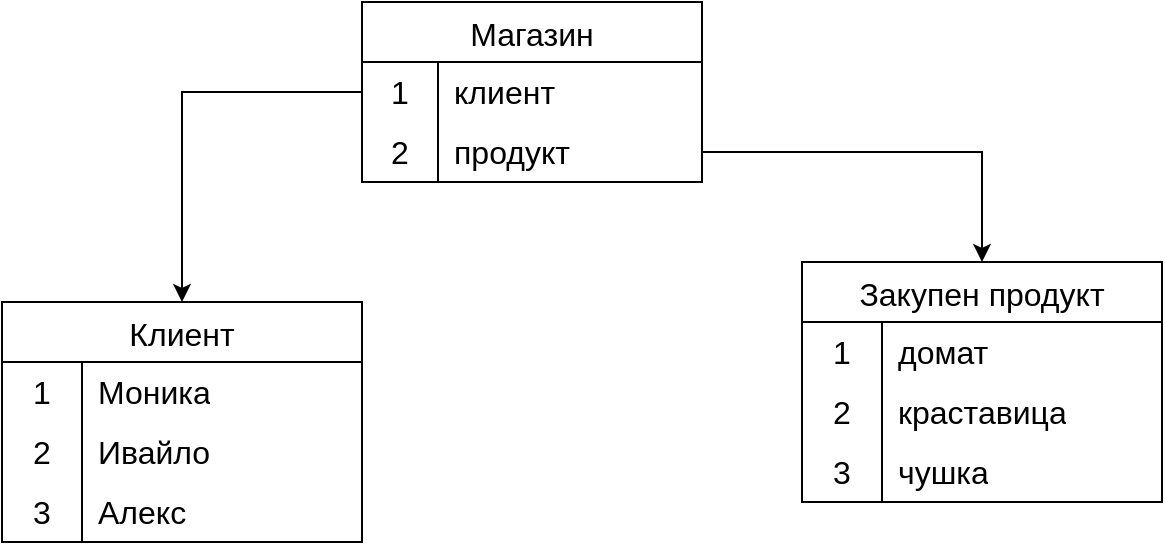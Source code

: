 <mxfile version="22.0.0" type="github">
  <diagram name="Page-1" id="6DZFyeniljRKu9BXdgY_">
    <mxGraphModel dx="794" dy="726" grid="1" gridSize="10" guides="1" tooltips="1" connect="1" arrows="1" fold="1" page="1" pageScale="1" pageWidth="850" pageHeight="1100" math="0" shadow="0">
      <root>
        <mxCell id="0" />
        <mxCell id="1" parent="0" />
        <mxCell id="4p4aSeuLedbJNxYEJYjC-28" value="Закупен продукт" style="shape=table;startSize=30;container=1;collapsible=0;childLayout=tableLayout;fixedRows=1;rowLines=0;fontStyle=0;strokeColor=default;fontSize=16;" vertex="1" parent="1">
          <mxGeometry x="540" y="340" width="180" height="120" as="geometry" />
        </mxCell>
        <mxCell id="4p4aSeuLedbJNxYEJYjC-29" value="" style="shape=tableRow;horizontal=0;startSize=0;swimlaneHead=0;swimlaneBody=0;top=0;left=0;bottom=0;right=0;collapsible=0;dropTarget=0;fillColor=none;points=[[0,0.5],[1,0.5]];portConstraint=eastwest;strokeColor=inherit;fontSize=16;" vertex="1" parent="4p4aSeuLedbJNxYEJYjC-28">
          <mxGeometry y="30" width="180" height="30" as="geometry" />
        </mxCell>
        <mxCell id="4p4aSeuLedbJNxYEJYjC-30" value="1" style="shape=partialRectangle;html=1;whiteSpace=wrap;connectable=0;fillColor=none;top=0;left=0;bottom=0;right=0;overflow=hidden;pointerEvents=1;strokeColor=inherit;fontSize=16;" vertex="1" parent="4p4aSeuLedbJNxYEJYjC-29">
          <mxGeometry width="40" height="30" as="geometry">
            <mxRectangle width="40" height="30" as="alternateBounds" />
          </mxGeometry>
        </mxCell>
        <mxCell id="4p4aSeuLedbJNxYEJYjC-31" value="домат" style="shape=partialRectangle;html=1;whiteSpace=wrap;connectable=0;fillColor=none;top=0;left=0;bottom=0;right=0;align=left;spacingLeft=6;overflow=hidden;strokeColor=inherit;fontSize=16;" vertex="1" parent="4p4aSeuLedbJNxYEJYjC-29">
          <mxGeometry x="40" width="140" height="30" as="geometry">
            <mxRectangle width="140" height="30" as="alternateBounds" />
          </mxGeometry>
        </mxCell>
        <mxCell id="4p4aSeuLedbJNxYEJYjC-32" value="" style="shape=tableRow;horizontal=0;startSize=0;swimlaneHead=0;swimlaneBody=0;top=0;left=0;bottom=0;right=0;collapsible=0;dropTarget=0;fillColor=none;points=[[0,0.5],[1,0.5]];portConstraint=eastwest;strokeColor=inherit;fontSize=16;" vertex="1" parent="4p4aSeuLedbJNxYEJYjC-28">
          <mxGeometry y="60" width="180" height="30" as="geometry" />
        </mxCell>
        <mxCell id="4p4aSeuLedbJNxYEJYjC-33" value="2" style="shape=partialRectangle;html=1;whiteSpace=wrap;connectable=0;fillColor=none;top=0;left=0;bottom=0;right=0;overflow=hidden;strokeColor=inherit;fontSize=16;" vertex="1" parent="4p4aSeuLedbJNxYEJYjC-32">
          <mxGeometry width="40" height="30" as="geometry">
            <mxRectangle width="40" height="30" as="alternateBounds" />
          </mxGeometry>
        </mxCell>
        <mxCell id="4p4aSeuLedbJNxYEJYjC-34" value="краставица" style="shape=partialRectangle;html=1;whiteSpace=wrap;connectable=0;fillColor=none;top=0;left=0;bottom=0;right=0;align=left;spacingLeft=6;overflow=hidden;strokeColor=inherit;fontSize=16;" vertex="1" parent="4p4aSeuLedbJNxYEJYjC-32">
          <mxGeometry x="40" width="140" height="30" as="geometry">
            <mxRectangle width="140" height="30" as="alternateBounds" />
          </mxGeometry>
        </mxCell>
        <mxCell id="4p4aSeuLedbJNxYEJYjC-35" value="" style="shape=tableRow;horizontal=0;startSize=0;swimlaneHead=0;swimlaneBody=0;top=0;left=0;bottom=0;right=0;collapsible=0;dropTarget=0;fillColor=none;points=[[0,0.5],[1,0.5]];portConstraint=eastwest;strokeColor=inherit;fontSize=16;" vertex="1" parent="4p4aSeuLedbJNxYEJYjC-28">
          <mxGeometry y="90" width="180" height="30" as="geometry" />
        </mxCell>
        <mxCell id="4p4aSeuLedbJNxYEJYjC-36" value="3" style="shape=partialRectangle;html=1;whiteSpace=wrap;connectable=0;fillColor=none;top=0;left=0;bottom=0;right=0;overflow=hidden;strokeColor=inherit;fontSize=16;" vertex="1" parent="4p4aSeuLedbJNxYEJYjC-35">
          <mxGeometry width="40" height="30" as="geometry">
            <mxRectangle width="40" height="30" as="alternateBounds" />
          </mxGeometry>
        </mxCell>
        <mxCell id="4p4aSeuLedbJNxYEJYjC-37" value="чушка" style="shape=partialRectangle;html=1;whiteSpace=wrap;connectable=0;fillColor=none;top=0;left=0;bottom=0;right=0;align=left;spacingLeft=6;overflow=hidden;strokeColor=inherit;fontSize=16;" vertex="1" parent="4p4aSeuLedbJNxYEJYjC-35">
          <mxGeometry x="40" width="140" height="30" as="geometry">
            <mxRectangle width="140" height="30" as="alternateBounds" />
          </mxGeometry>
        </mxCell>
        <mxCell id="4p4aSeuLedbJNxYEJYjC-38" value="Магазин" style="shape=table;startSize=30;container=1;collapsible=0;childLayout=tableLayout;fixedRows=1;rowLines=0;fontStyle=0;strokeColor=default;fontSize=16;" vertex="1" parent="1">
          <mxGeometry x="320" y="210" width="170" height="90" as="geometry" />
        </mxCell>
        <mxCell id="4p4aSeuLedbJNxYEJYjC-39" value="" style="shape=tableRow;horizontal=0;startSize=0;swimlaneHead=0;swimlaneBody=0;top=0;left=0;bottom=0;right=0;collapsible=0;dropTarget=0;fillColor=none;points=[[0,0.5],[1,0.5]];portConstraint=eastwest;strokeColor=inherit;fontSize=16;" vertex="1" parent="4p4aSeuLedbJNxYEJYjC-38">
          <mxGeometry y="30" width="170" height="30" as="geometry" />
        </mxCell>
        <mxCell id="4p4aSeuLedbJNxYEJYjC-40" value="1" style="shape=partialRectangle;html=1;whiteSpace=wrap;connectable=0;fillColor=none;top=0;left=0;bottom=0;right=0;overflow=hidden;pointerEvents=1;strokeColor=inherit;fontSize=16;" vertex="1" parent="4p4aSeuLedbJNxYEJYjC-39">
          <mxGeometry width="38" height="30" as="geometry">
            <mxRectangle width="38" height="30" as="alternateBounds" />
          </mxGeometry>
        </mxCell>
        <mxCell id="4p4aSeuLedbJNxYEJYjC-41" value="клиент" style="shape=partialRectangle;html=1;whiteSpace=wrap;connectable=0;fillColor=none;top=0;left=0;bottom=0;right=0;align=left;spacingLeft=6;overflow=hidden;strokeColor=inherit;fontSize=16;" vertex="1" parent="4p4aSeuLedbJNxYEJYjC-39">
          <mxGeometry x="38" width="132" height="30" as="geometry">
            <mxRectangle width="132" height="30" as="alternateBounds" />
          </mxGeometry>
        </mxCell>
        <mxCell id="4p4aSeuLedbJNxYEJYjC-42" value="" style="shape=tableRow;horizontal=0;startSize=0;swimlaneHead=0;swimlaneBody=0;top=0;left=0;bottom=0;right=0;collapsible=0;dropTarget=0;fillColor=none;points=[[0,0.5],[1,0.5]];portConstraint=eastwest;strokeColor=inherit;fontSize=16;" vertex="1" parent="4p4aSeuLedbJNxYEJYjC-38">
          <mxGeometry y="60" width="170" height="30" as="geometry" />
        </mxCell>
        <mxCell id="4p4aSeuLedbJNxYEJYjC-43" value="2" style="shape=partialRectangle;html=1;whiteSpace=wrap;connectable=0;fillColor=none;top=0;left=0;bottom=0;right=0;overflow=hidden;strokeColor=inherit;fontSize=16;" vertex="1" parent="4p4aSeuLedbJNxYEJYjC-42">
          <mxGeometry width="38" height="30" as="geometry">
            <mxRectangle width="38" height="30" as="alternateBounds" />
          </mxGeometry>
        </mxCell>
        <mxCell id="4p4aSeuLedbJNxYEJYjC-44" value="продукт" style="shape=partialRectangle;html=1;whiteSpace=wrap;connectable=0;fillColor=none;top=0;left=0;bottom=0;right=0;align=left;spacingLeft=6;overflow=hidden;strokeColor=inherit;fontSize=16;" vertex="1" parent="4p4aSeuLedbJNxYEJYjC-42">
          <mxGeometry x="38" width="132" height="30" as="geometry">
            <mxRectangle width="132" height="30" as="alternateBounds" />
          </mxGeometry>
        </mxCell>
        <mxCell id="4p4aSeuLedbJNxYEJYjC-48" style="edgeStyle=orthogonalEdgeStyle;rounded=0;orthogonalLoop=1;jettySize=auto;html=1;" edge="1" parent="1" source="4p4aSeuLedbJNxYEJYjC-39" target="4p4aSeuLedbJNxYEJYjC-50">
          <mxGeometry relative="1" as="geometry">
            <mxPoint x="230" y="330" as="targetPoint" />
          </mxGeometry>
        </mxCell>
        <mxCell id="4p4aSeuLedbJNxYEJYjC-49" style="edgeStyle=orthogonalEdgeStyle;rounded=0;orthogonalLoop=1;jettySize=auto;html=1;" edge="1" parent="1" source="4p4aSeuLedbJNxYEJYjC-42" target="4p4aSeuLedbJNxYEJYjC-28">
          <mxGeometry relative="1" as="geometry" />
        </mxCell>
        <mxCell id="4p4aSeuLedbJNxYEJYjC-50" value="Клиент" style="shape=table;startSize=30;container=1;collapsible=0;childLayout=tableLayout;fixedRows=1;rowLines=0;fontStyle=0;strokeColor=default;fontSize=16;" vertex="1" parent="1">
          <mxGeometry x="140" y="360" width="180" height="120" as="geometry" />
        </mxCell>
        <mxCell id="4p4aSeuLedbJNxYEJYjC-51" value="" style="shape=tableRow;horizontal=0;startSize=0;swimlaneHead=0;swimlaneBody=0;top=0;left=0;bottom=0;right=0;collapsible=0;dropTarget=0;fillColor=none;points=[[0,0.5],[1,0.5]];portConstraint=eastwest;strokeColor=inherit;fontSize=16;" vertex="1" parent="4p4aSeuLedbJNxYEJYjC-50">
          <mxGeometry y="30" width="180" height="30" as="geometry" />
        </mxCell>
        <mxCell id="4p4aSeuLedbJNxYEJYjC-52" value="1" style="shape=partialRectangle;html=1;whiteSpace=wrap;connectable=0;fillColor=none;top=0;left=0;bottom=0;right=0;overflow=hidden;pointerEvents=1;strokeColor=inherit;fontSize=16;" vertex="1" parent="4p4aSeuLedbJNxYEJYjC-51">
          <mxGeometry width="40" height="30" as="geometry">
            <mxRectangle width="40" height="30" as="alternateBounds" />
          </mxGeometry>
        </mxCell>
        <mxCell id="4p4aSeuLedbJNxYEJYjC-53" value="Моника" style="shape=partialRectangle;html=1;whiteSpace=wrap;connectable=0;fillColor=none;top=0;left=0;bottom=0;right=0;align=left;spacingLeft=6;overflow=hidden;strokeColor=inherit;fontSize=16;" vertex="1" parent="4p4aSeuLedbJNxYEJYjC-51">
          <mxGeometry x="40" width="140" height="30" as="geometry">
            <mxRectangle width="140" height="30" as="alternateBounds" />
          </mxGeometry>
        </mxCell>
        <mxCell id="4p4aSeuLedbJNxYEJYjC-54" value="" style="shape=tableRow;horizontal=0;startSize=0;swimlaneHead=0;swimlaneBody=0;top=0;left=0;bottom=0;right=0;collapsible=0;dropTarget=0;fillColor=none;points=[[0,0.5],[1,0.5]];portConstraint=eastwest;strokeColor=inherit;fontSize=16;" vertex="1" parent="4p4aSeuLedbJNxYEJYjC-50">
          <mxGeometry y="60" width="180" height="30" as="geometry" />
        </mxCell>
        <mxCell id="4p4aSeuLedbJNxYEJYjC-55" value="2" style="shape=partialRectangle;html=1;whiteSpace=wrap;connectable=0;fillColor=none;top=0;left=0;bottom=0;right=0;overflow=hidden;strokeColor=inherit;fontSize=16;" vertex="1" parent="4p4aSeuLedbJNxYEJYjC-54">
          <mxGeometry width="40" height="30" as="geometry">
            <mxRectangle width="40" height="30" as="alternateBounds" />
          </mxGeometry>
        </mxCell>
        <mxCell id="4p4aSeuLedbJNxYEJYjC-56" value="Ивайло" style="shape=partialRectangle;html=1;whiteSpace=wrap;connectable=0;fillColor=none;top=0;left=0;bottom=0;right=0;align=left;spacingLeft=6;overflow=hidden;strokeColor=inherit;fontSize=16;" vertex="1" parent="4p4aSeuLedbJNxYEJYjC-54">
          <mxGeometry x="40" width="140" height="30" as="geometry">
            <mxRectangle width="140" height="30" as="alternateBounds" />
          </mxGeometry>
        </mxCell>
        <mxCell id="4p4aSeuLedbJNxYEJYjC-57" value="" style="shape=tableRow;horizontal=0;startSize=0;swimlaneHead=0;swimlaneBody=0;top=0;left=0;bottom=0;right=0;collapsible=0;dropTarget=0;fillColor=none;points=[[0,0.5],[1,0.5]];portConstraint=eastwest;strokeColor=inherit;fontSize=16;" vertex="1" parent="4p4aSeuLedbJNxYEJYjC-50">
          <mxGeometry y="90" width="180" height="30" as="geometry" />
        </mxCell>
        <mxCell id="4p4aSeuLedbJNxYEJYjC-58" value="3" style="shape=partialRectangle;html=1;whiteSpace=wrap;connectable=0;fillColor=none;top=0;left=0;bottom=0;right=0;overflow=hidden;strokeColor=inherit;fontSize=16;" vertex="1" parent="4p4aSeuLedbJNxYEJYjC-57">
          <mxGeometry width="40" height="30" as="geometry">
            <mxRectangle width="40" height="30" as="alternateBounds" />
          </mxGeometry>
        </mxCell>
        <mxCell id="4p4aSeuLedbJNxYEJYjC-59" value="Алекс" style="shape=partialRectangle;html=1;whiteSpace=wrap;connectable=0;fillColor=none;top=0;left=0;bottom=0;right=0;align=left;spacingLeft=6;overflow=hidden;strokeColor=inherit;fontSize=16;" vertex="1" parent="4p4aSeuLedbJNxYEJYjC-57">
          <mxGeometry x="40" width="140" height="30" as="geometry">
            <mxRectangle width="140" height="30" as="alternateBounds" />
          </mxGeometry>
        </mxCell>
      </root>
    </mxGraphModel>
  </diagram>
</mxfile>
